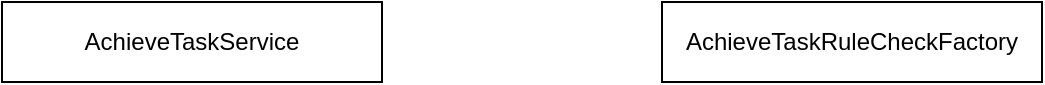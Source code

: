 <mxfile version="20.3.2" type="github">
  <diagram id="ENxEs4GuXWoanbtWAxck" name="第 1 页">
    <mxGraphModel dx="1422" dy="762" grid="1" gridSize="10" guides="1" tooltips="1" connect="1" arrows="1" fold="1" page="1" pageScale="1" pageWidth="2336" pageHeight="1654" math="0" shadow="0">
      <root>
        <mxCell id="0" />
        <mxCell id="1" parent="0" />
        <mxCell id="hWBbgPYYPAye6a4a8nGw-1" value="AchieveTaskService" style="rounded=0;whiteSpace=wrap;html=1;" vertex="1" parent="1">
          <mxGeometry x="230" y="130" width="190" height="40" as="geometry" />
        </mxCell>
        <mxCell id="hWBbgPYYPAye6a4a8nGw-2" value="AchieveTaskRuleCheckFactory" style="rounded=0;whiteSpace=wrap;html=1;" vertex="1" parent="1">
          <mxGeometry x="560" y="130" width="190" height="40" as="geometry" />
        </mxCell>
      </root>
    </mxGraphModel>
  </diagram>
</mxfile>
